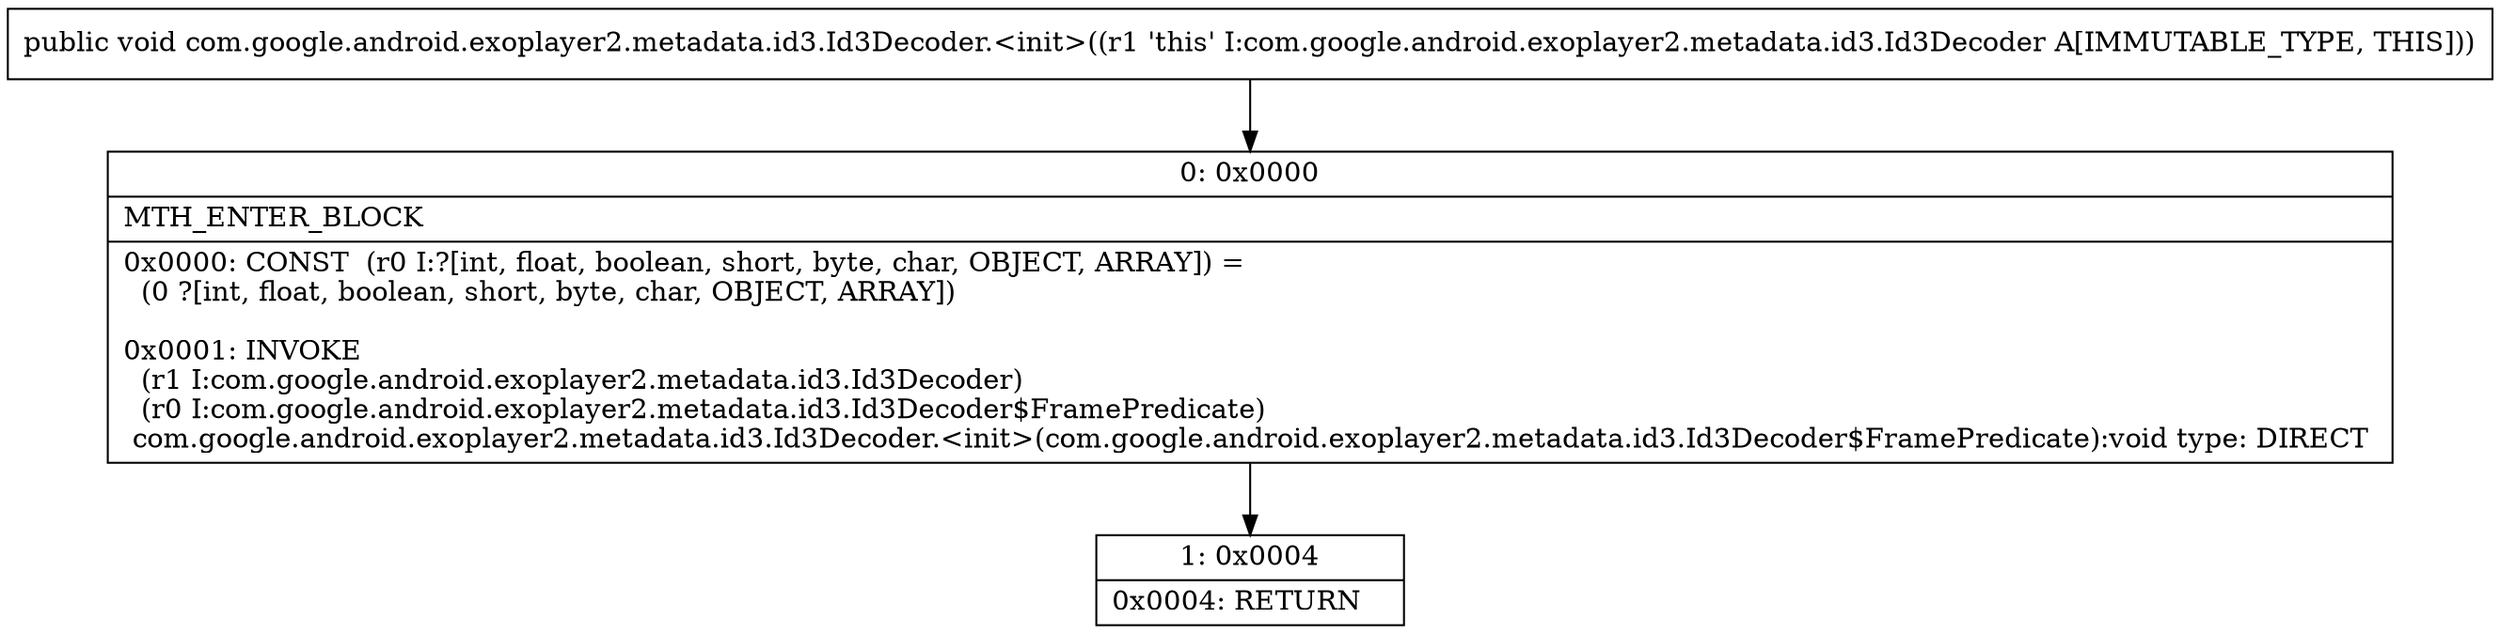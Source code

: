 digraph "CFG forcom.google.android.exoplayer2.metadata.id3.Id3Decoder.\<init\>()V" {
Node_0 [shape=record,label="{0\:\ 0x0000|MTH_ENTER_BLOCK\l|0x0000: CONST  (r0 I:?[int, float, boolean, short, byte, char, OBJECT, ARRAY]) = \l  (0 ?[int, float, boolean, short, byte, char, OBJECT, ARRAY])\l \l0x0001: INVOKE  \l  (r1 I:com.google.android.exoplayer2.metadata.id3.Id3Decoder)\l  (r0 I:com.google.android.exoplayer2.metadata.id3.Id3Decoder$FramePredicate)\l com.google.android.exoplayer2.metadata.id3.Id3Decoder.\<init\>(com.google.android.exoplayer2.metadata.id3.Id3Decoder$FramePredicate):void type: DIRECT \l}"];
Node_1 [shape=record,label="{1\:\ 0x0004|0x0004: RETURN   \l}"];
MethodNode[shape=record,label="{public void com.google.android.exoplayer2.metadata.id3.Id3Decoder.\<init\>((r1 'this' I:com.google.android.exoplayer2.metadata.id3.Id3Decoder A[IMMUTABLE_TYPE, THIS])) }"];
MethodNode -> Node_0;
Node_0 -> Node_1;
}

